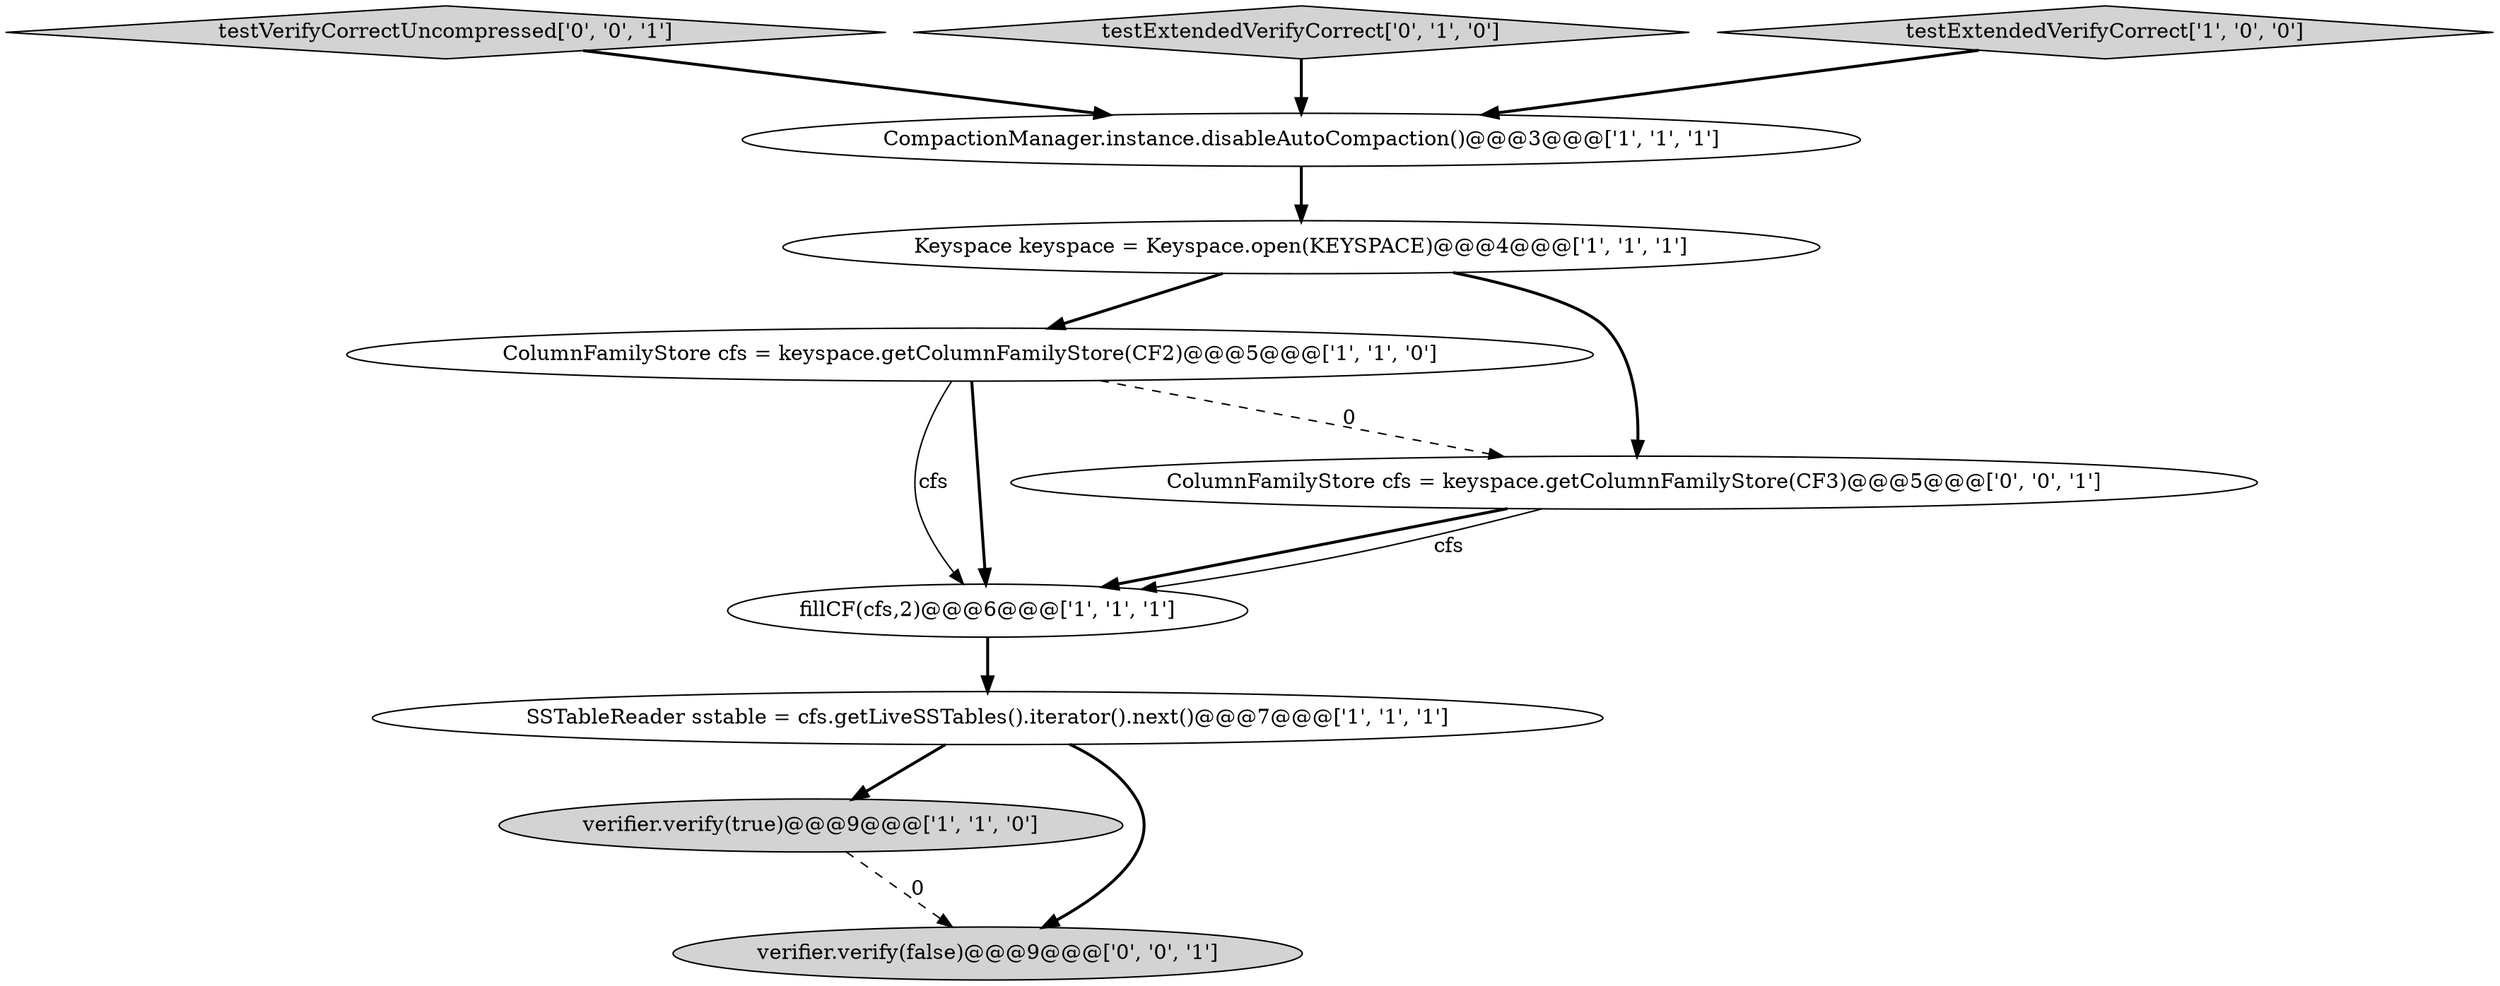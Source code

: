 digraph {
0 [style = filled, label = "fillCF(cfs,2)@@@6@@@['1', '1', '1']", fillcolor = white, shape = ellipse image = "AAA0AAABBB1BBB"];
4 [style = filled, label = "SSTableReader sstable = cfs.getLiveSSTables().iterator().next()@@@7@@@['1', '1', '1']", fillcolor = white, shape = ellipse image = "AAA0AAABBB1BBB"];
1 [style = filled, label = "Keyspace keyspace = Keyspace.open(KEYSPACE)@@@4@@@['1', '1', '1']", fillcolor = white, shape = ellipse image = "AAA0AAABBB1BBB"];
9 [style = filled, label = "testVerifyCorrectUncompressed['0', '0', '1']", fillcolor = lightgray, shape = diamond image = "AAA0AAABBB3BBB"];
6 [style = filled, label = "verifier.verify(true)@@@9@@@['1', '1', '0']", fillcolor = lightgray, shape = ellipse image = "AAA0AAABBB1BBB"];
10 [style = filled, label = "verifier.verify(false)@@@9@@@['0', '0', '1']", fillcolor = lightgray, shape = ellipse image = "AAA0AAABBB3BBB"];
7 [style = filled, label = "testExtendedVerifyCorrect['0', '1', '0']", fillcolor = lightgray, shape = diamond image = "AAA0AAABBB2BBB"];
3 [style = filled, label = "ColumnFamilyStore cfs = keyspace.getColumnFamilyStore(CF2)@@@5@@@['1', '1', '0']", fillcolor = white, shape = ellipse image = "AAA0AAABBB1BBB"];
2 [style = filled, label = "testExtendedVerifyCorrect['1', '0', '0']", fillcolor = lightgray, shape = diamond image = "AAA0AAABBB1BBB"];
8 [style = filled, label = "ColumnFamilyStore cfs = keyspace.getColumnFamilyStore(CF3)@@@5@@@['0', '0', '1']", fillcolor = white, shape = ellipse image = "AAA0AAABBB3BBB"];
5 [style = filled, label = "CompactionManager.instance.disableAutoCompaction()@@@3@@@['1', '1', '1']", fillcolor = white, shape = ellipse image = "AAA0AAABBB1BBB"];
1->3 [style = bold, label=""];
8->0 [style = bold, label=""];
4->10 [style = bold, label=""];
9->5 [style = bold, label=""];
5->1 [style = bold, label=""];
3->8 [style = dashed, label="0"];
6->10 [style = dashed, label="0"];
7->5 [style = bold, label=""];
1->8 [style = bold, label=""];
8->0 [style = solid, label="cfs"];
0->4 [style = bold, label=""];
4->6 [style = bold, label=""];
3->0 [style = solid, label="cfs"];
3->0 [style = bold, label=""];
2->5 [style = bold, label=""];
}
